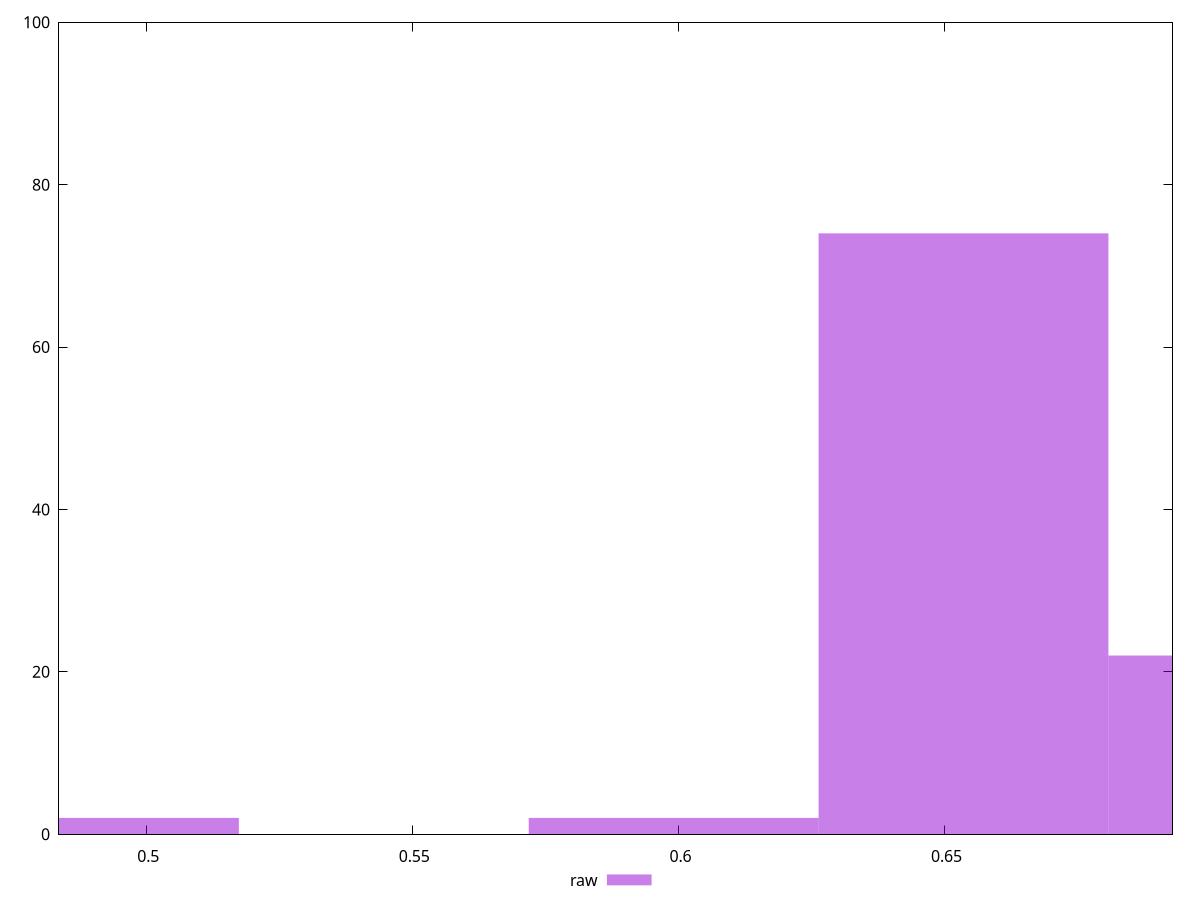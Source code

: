 reset

$raw <<EOF
0.49017753604868225 2
0.6535700480649096 74
0.7080342187369855 22
0.5991058773928338 2
EOF

set key outside below
set boxwidth 0.054464170672075804
set xrange [0.483616144523678:0.6928404001851729]
set yrange [0:100]
set trange [0:100]
set style fill transparent solid 0.5 noborder
set terminal svg size 640, 490 enhanced background rgb 'white'
set output "report_00017_2021-02-10T15-08-03.406Z/meta/pScore/samples/pages+cached+noadtech/raw/histogram.svg"

plot $raw title "raw" with boxes

reset
